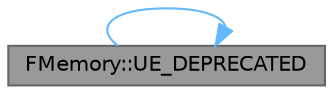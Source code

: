 digraph "FMemory::UE_DEPRECATED"
{
 // INTERACTIVE_SVG=YES
 // LATEX_PDF_SIZE
  bgcolor="transparent";
  edge [fontname=Helvetica,fontsize=10,labelfontname=Helvetica,labelfontsize=10];
  node [fontname=Helvetica,fontsize=10,shape=box,height=0.2,width=0.4];
  rankdir="LR";
  Node1 [id="Node000001",label="FMemory::UE_DEPRECATED",height=0.2,width=0.4,color="gray40", fillcolor="grey60", style="filled", fontcolor="black",tooltip="Functions to handle special memory given to the title from the platform This memory is allocated like..."];
  Node1 -> Node1 [id="edge1_Node000001_Node000001",color="steelblue1",style="solid",tooltip=" "];
}
